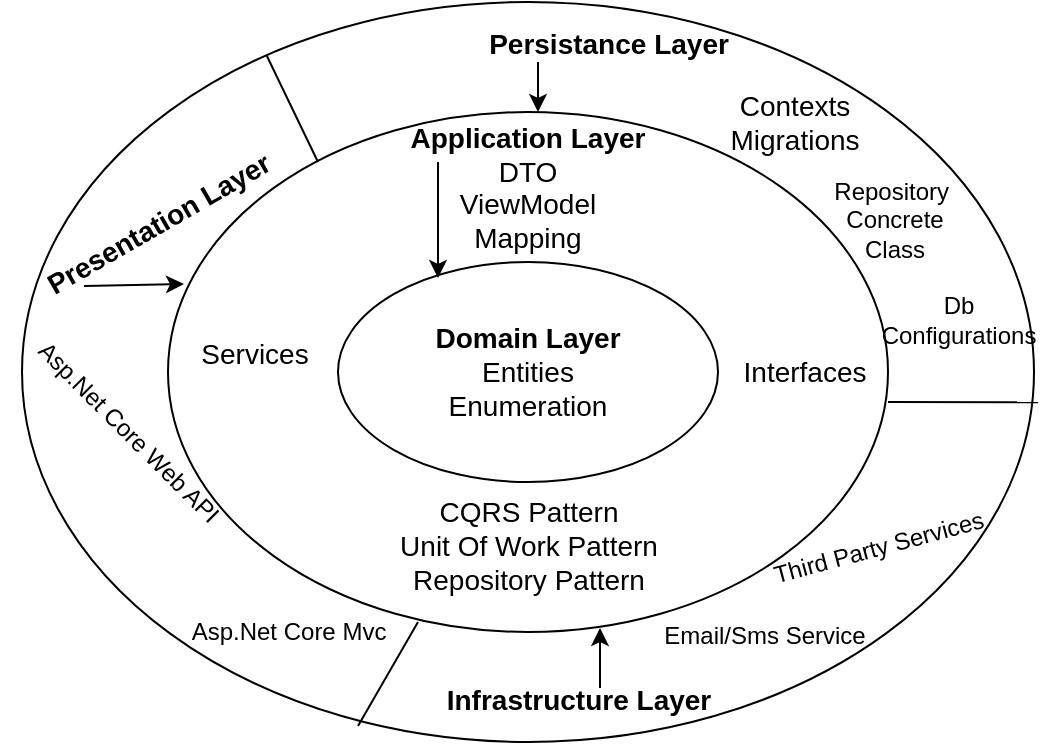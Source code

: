<mxfile version="23.1.1" type="github">
  <diagram name="Sayfa -1" id="txMzuF0gE1sM2IClxc4G">
    <mxGraphModel dx="1050" dy="565" grid="1" gridSize="10" guides="1" tooltips="1" connect="1" arrows="1" fold="1" page="1" pageScale="1" pageWidth="827" pageHeight="1169" math="0" shadow="0">
      <root>
        <mxCell id="0" />
        <mxCell id="1" parent="0" />
        <mxCell id="OEBjYFprtk1CcfuWe46--1" value="&lt;div style=&quot;&quot;&gt;&lt;b style=&quot;font-size: 14px; background-color: initial;&quot;&gt;Domain Layer&lt;/b&gt;&lt;/div&gt;&lt;div style=&quot;&quot;&gt;&lt;span style=&quot;font-size: 14px; background-color: initial;&quot;&gt;Entities&lt;/span&gt;&lt;/div&gt;&lt;div style=&quot;&quot;&gt;&lt;span style=&quot;font-size: 14px; background-color: initial;&quot;&gt;Enumeration&lt;/span&gt;&lt;/div&gt;" style="ellipse;whiteSpace=wrap;html=1;align=center;" vertex="1" parent="1">
          <mxGeometry x="280" y="160" width="190" height="110" as="geometry" />
        </mxCell>
        <mxCell id="OEBjYFprtk1CcfuWe46--2" value="&lt;font style=&quot;font-size: 14px;&quot;&gt;&lt;b&gt;Application Layer&lt;/b&gt;&lt;br&gt;DTO&lt;br&gt;ViewModel&lt;br&gt;Mapping&lt;br&gt;&lt;/font&gt;" style="ellipse;fillColor=none;align=center;labelPosition=center;verticalLabelPosition=top;verticalAlign=bottom;whiteSpace=wrap;html=1;spacingBottom=-74;" vertex="1" parent="1">
          <mxGeometry x="195" y="85" width="360" height="260" as="geometry" />
        </mxCell>
        <mxCell id="OEBjYFprtk1CcfuWe46--3" value="&lt;font style=&quot;font-size: 14px;&quot;&gt;CQRS Pattern&lt;br&gt;Unit Of Work Pattern&lt;br&gt;Repository Pattern&lt;br&gt;&lt;/font&gt;" style="text;html=1;align=center;verticalAlign=middle;resizable=0;points=[];autosize=1;strokeColor=none;fillColor=none;" vertex="1" parent="1">
          <mxGeometry x="300" y="272" width="150" height="60" as="geometry" />
        </mxCell>
        <mxCell id="OEBjYFprtk1CcfuWe46--5" value="&lt;font style=&quot;font-size: 14px;&quot;&gt;Interfaces&lt;/font&gt;" style="text;html=1;align=center;verticalAlign=middle;resizable=0;points=[];autosize=1;strokeColor=none;fillColor=none;" vertex="1" parent="1">
          <mxGeometry x="473" y="200" width="80" height="30" as="geometry" />
        </mxCell>
        <mxCell id="OEBjYFprtk1CcfuWe46--6" value="&lt;font style=&quot;font-size: 14px;&quot;&gt;Services&lt;/font&gt;" style="text;html=1;align=center;verticalAlign=middle;resizable=0;points=[];autosize=1;strokeColor=none;fillColor=none;" vertex="1" parent="1">
          <mxGeometry x="198" y="191" width="80" height="30" as="geometry" />
        </mxCell>
        <mxCell id="OEBjYFprtk1CcfuWe46--8" value="" style="endArrow=classic;html=1;rounded=0;" edge="1" parent="1">
          <mxGeometry width="50" height="50" relative="1" as="geometry">
            <mxPoint x="330" y="110" as="sourcePoint" />
            <mxPoint x="330" y="168" as="targetPoint" />
          </mxGeometry>
        </mxCell>
        <mxCell id="OEBjYFprtk1CcfuWe46--9" value="" style="ellipse;whiteSpace=wrap;html=1;fillColor=none;" vertex="1" parent="1">
          <mxGeometry x="122" y="30" width="506" height="370" as="geometry" />
        </mxCell>
        <mxCell id="OEBjYFprtk1CcfuWe46--10" value="&lt;font style=&quot;font-size: 14px;&quot;&gt;&lt;b&gt;Persistance Layer&lt;/b&gt;&lt;/font&gt;" style="text;html=1;align=center;verticalAlign=middle;resizable=0;points=[];autosize=1;strokeColor=none;fillColor=none;" vertex="1" parent="1">
          <mxGeometry x="345" y="36" width="140" height="30" as="geometry" />
        </mxCell>
        <mxCell id="OEBjYFprtk1CcfuWe46--11" value="" style="endArrow=none;html=1;rounded=0;entryX=0.242;entryY=0.073;entryDx=0;entryDy=0;entryPerimeter=0;" edge="1" parent="1" target="OEBjYFprtk1CcfuWe46--9">
          <mxGeometry width="50" height="50" relative="1" as="geometry">
            <mxPoint x="270" y="110" as="sourcePoint" />
            <mxPoint x="240" y="50" as="targetPoint" />
          </mxGeometry>
        </mxCell>
        <mxCell id="OEBjYFprtk1CcfuWe46--12" value="" style="endArrow=none;html=1;rounded=0;entryX=1.004;entryY=0.541;entryDx=0;entryDy=0;entryPerimeter=0;" edge="1" parent="1" target="OEBjYFprtk1CcfuWe46--9">
          <mxGeometry width="50" height="50" relative="1" as="geometry">
            <mxPoint x="555" y="230" as="sourcePoint" />
            <mxPoint x="623" y="230" as="targetPoint" />
          </mxGeometry>
        </mxCell>
        <mxCell id="OEBjYFprtk1CcfuWe46--13" value="" style="endArrow=none;html=1;rounded=0;" edge="1" parent="1">
          <mxGeometry width="50" height="50" relative="1" as="geometry">
            <mxPoint x="290" y="392" as="sourcePoint" />
            <mxPoint x="320" y="340" as="targetPoint" />
          </mxGeometry>
        </mxCell>
        <mxCell id="OEBjYFprtk1CcfuWe46--15" value="&lt;font style=&quot;&quot;&gt;&lt;font style=&quot;font-size: 14px;&quot;&gt;Contexts&lt;br&gt;Migrations&lt;/font&gt;&lt;br&gt;&lt;/font&gt;" style="text;html=1;align=center;verticalAlign=middle;resizable=0;points=[];autosize=1;strokeColor=none;fillColor=none;" vertex="1" parent="1">
          <mxGeometry x="463" y="65" width="90" height="50" as="geometry" />
        </mxCell>
        <mxCell id="OEBjYFprtk1CcfuWe46--16" value="Repository&amp;nbsp;&lt;br&gt;Concrete&lt;br&gt;Class" style="text;html=1;align=center;verticalAlign=middle;resizable=0;points=[];autosize=1;strokeColor=none;fillColor=none;" vertex="1" parent="1">
          <mxGeometry x="518" y="109" width="80" height="60" as="geometry" />
        </mxCell>
        <mxCell id="OEBjYFprtk1CcfuWe46--17" value="Db&lt;br&gt;Configurations" style="text;html=1;align=center;verticalAlign=middle;resizable=0;points=[];autosize=1;strokeColor=none;fillColor=none;" vertex="1" parent="1">
          <mxGeometry x="540" y="169" width="100" height="40" as="geometry" />
        </mxCell>
        <mxCell id="OEBjYFprtk1CcfuWe46--18" value="" style="endArrow=classic;html=1;rounded=0;" edge="1" parent="1">
          <mxGeometry width="50" height="50" relative="1" as="geometry">
            <mxPoint x="380" y="60" as="sourcePoint" />
            <mxPoint x="380" y="85" as="targetPoint" />
          </mxGeometry>
        </mxCell>
        <mxCell id="OEBjYFprtk1CcfuWe46--19" value="&lt;b&gt;&lt;font style=&quot;font-size: 14px;&quot;&gt;Infrastructure Layer&lt;/font&gt;&lt;/b&gt;" style="text;html=1;align=center;verticalAlign=middle;resizable=0;points=[];autosize=1;strokeColor=none;fillColor=none;" vertex="1" parent="1">
          <mxGeometry x="320" y="364" width="160" height="30" as="geometry" />
        </mxCell>
        <mxCell id="OEBjYFprtk1CcfuWe46--20" value="" style="endArrow=classic;html=1;rounded=0;" edge="1" parent="1">
          <mxGeometry width="50" height="50" relative="1" as="geometry">
            <mxPoint x="411" y="373" as="sourcePoint" />
            <mxPoint x="411" y="343" as="targetPoint" />
          </mxGeometry>
        </mxCell>
        <mxCell id="OEBjYFprtk1CcfuWe46--21" value="&lt;font style=&quot;font-size: 14px;&quot;&gt;&lt;b&gt;Presentation Layer&lt;/b&gt;&lt;/font&gt;" style="text;html=1;align=center;verticalAlign=middle;resizable=0;points=[];autosize=1;strokeColor=none;fillColor=none;rotation=-30;" vertex="1" parent="1">
          <mxGeometry x="115" y="126" width="150" height="30" as="geometry" />
        </mxCell>
        <mxCell id="OEBjYFprtk1CcfuWe46--22" value="" style="endArrow=classic;html=1;rounded=0;" edge="1" parent="1">
          <mxGeometry width="50" height="50" relative="1" as="geometry">
            <mxPoint x="153" y="172" as="sourcePoint" />
            <mxPoint x="203" y="171" as="targetPoint" />
          </mxGeometry>
        </mxCell>
        <mxCell id="OEBjYFprtk1CcfuWe46--23" value="&lt;font style=&quot;font-size: 12px;&quot;&gt;Email/Sms Service&lt;/font&gt;" style="text;html=1;align=center;verticalAlign=middle;resizable=0;points=[];autosize=1;strokeColor=none;fillColor=none;rotation=0;" vertex="1" parent="1">
          <mxGeometry x="433" y="332" width="120" height="30" as="geometry" />
        </mxCell>
        <mxCell id="OEBjYFprtk1CcfuWe46--24" value="Third Party Services" style="text;html=1;align=center;verticalAlign=middle;resizable=0;points=[];autosize=1;strokeColor=none;fillColor=none;rotation=-15;" vertex="1" parent="1">
          <mxGeometry x="485" y="288" width="130" height="30" as="geometry" />
        </mxCell>
        <mxCell id="OEBjYFprtk1CcfuWe46--25" value="Asp.Net Core Web API" style="text;html=1;align=center;verticalAlign=middle;resizable=0;points=[];autosize=1;strokeColor=none;fillColor=none;rotation=45;" vertex="1" parent="1">
          <mxGeometry x="100" y="230" width="150" height="30" as="geometry" />
        </mxCell>
        <mxCell id="OEBjYFprtk1CcfuWe46--26" value="Asp.Net Core Mvc" style="text;html=1;align=center;verticalAlign=middle;resizable=0;points=[];autosize=1;strokeColor=none;fillColor=none;" vertex="1" parent="1">
          <mxGeometry x="195" y="330" width="120" height="30" as="geometry" />
        </mxCell>
      </root>
    </mxGraphModel>
  </diagram>
</mxfile>
